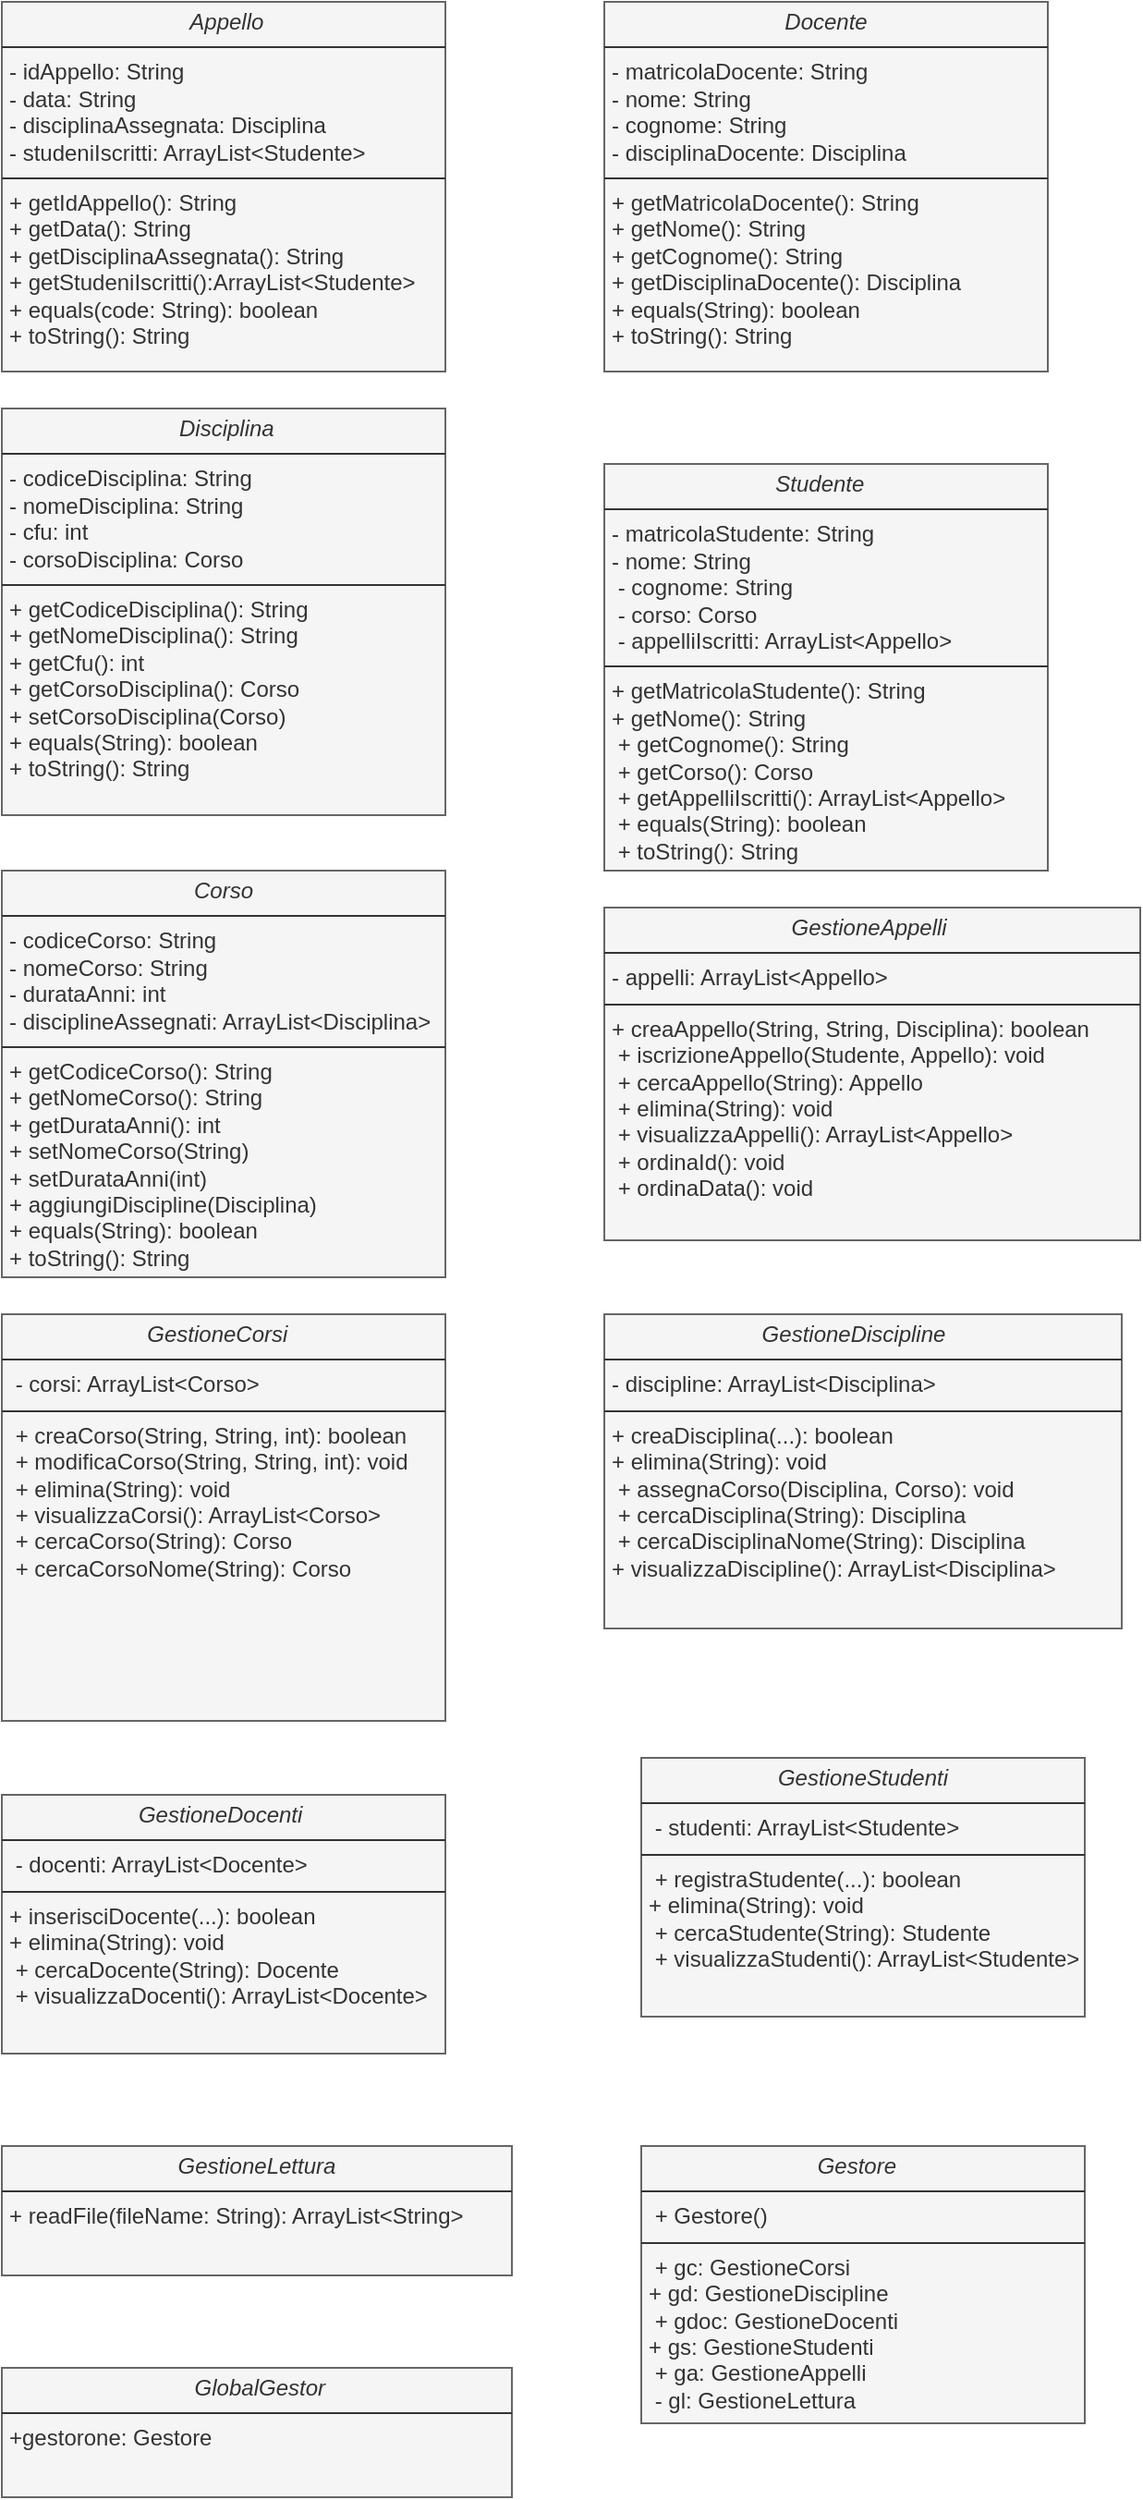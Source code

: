 <mxfile version="27.0.6">
  <diagram name="Pagina-1" id="hNrpmI5FZGsb8mZzmXqr">
    <mxGraphModel dx="1426" dy="777" grid="1" gridSize="10" guides="1" tooltips="1" connect="1" arrows="1" fold="1" page="1" pageScale="1" pageWidth="827" pageHeight="1169" math="0" shadow="0">
      <root>
        <mxCell id="0" />
        <mxCell id="1" parent="0" />
        <mxCell id="uAqttE5ETOKhs44yApdg-1" value="&lt;p style=&quot;margin:0px;margin-top:4px;text-align:center;&quot;&gt;&lt;i&gt;&amp;nbsp;Appello&lt;/i&gt;&lt;/p&gt;&lt;hr size=&quot;1&quot; style=&quot;border-style:solid;&quot;&gt;&lt;p style=&quot;margin:0px;margin-left:4px;&quot;&gt;&lt;span style=&quot;background-color: transparent; color: light-dark(rgb(51, 51, 51), rgb(193, 193, 193));&quot;&gt;- idAppello: String&lt;/span&gt;&lt;/p&gt;&lt;p style=&quot;margin: 0px 0px 0px 4px;&quot;&gt;- data: String&lt;/p&gt;&lt;p style=&quot;margin: 0px 0px 0px 4px;&quot;&gt;- disciplinaAssegnata: Disciplina&lt;/p&gt;&lt;p style=&quot;margin: 0px 0px 0px 4px;&quot;&gt;- studeniIscritti: ArrayList&amp;lt;Studente&amp;gt;&lt;/p&gt;&lt;hr size=&quot;1&quot; style=&quot;border-style:solid;&quot;&gt;&lt;p style=&quot;margin: 0px 0px 0px 4px;&quot;&gt;+ getIdAppello(): String&lt;/p&gt;&lt;p style=&quot;margin: 0px 0px 0px 4px;&quot;&gt;+ getData(): String&lt;/p&gt;&lt;p style=&quot;margin: 0px 0px 0px 4px;&quot;&gt;+ getDisciplinaAssegnata(): String&lt;/p&gt;&lt;p style=&quot;margin: 0px 0px 0px 4px;&quot;&gt;+ getStudeniIscritti():ArrayList&amp;lt;Studente&amp;gt;&lt;/p&gt;&lt;p style=&quot;margin: 0px 0px 0px 4px;&quot;&gt;+ equals(code: String): boolean&lt;/p&gt;&lt;p style=&quot;margin: 0px 0px 0px 4px;&quot;&gt;+ toString(): String&lt;/p&gt;" style="verticalAlign=top;align=left;overflow=fill;html=1;whiteSpace=wrap;fillColor=#f5f5f5;fontColor=#333333;strokeColor=#666666;" vertex="1" parent="1">
          <mxGeometry x="174" y="30" width="240" height="200" as="geometry" />
        </mxCell>
        <mxCell id="uAqttE5ETOKhs44yApdg-2" value="&lt;p style=&quot;margin:0px;margin-top:4px;text-align:center;&quot;&gt;&lt;i&gt;&amp;nbsp;Disciplina&lt;/i&gt;&lt;/p&gt;&lt;hr size=&quot;1&quot; style=&quot;border-style:solid;&quot;&gt;&lt;p style=&quot;margin:0px;margin-left:4px;&quot;&gt;- codiceDisciplina: String&lt;/p&gt;&lt;p style=&quot;margin:0px;margin-left:4px;&quot;&gt;- nomeDisciplina: String&lt;/p&gt;&lt;p style=&quot;margin:0px;margin-left:4px;&quot;&gt;- cfu: int&lt;/p&gt;&lt;p style=&quot;margin:0px;margin-left:4px;&quot;&gt;- corsoDisciplina: Corso&lt;/p&gt;&lt;hr size=&quot;1&quot; style=&quot;border-style:solid;&quot;&gt;&lt;p style=&quot;margin: 0px 0px 0px 4px;&quot;&gt;+ getCodiceDisciplina(): String&lt;/p&gt;&lt;p style=&quot;margin: 0px 0px 0px 4px;&quot;&gt;+ getNomeDisciplina(): String&lt;/p&gt;&lt;p style=&quot;margin: 0px 0px 0px 4px;&quot;&gt;+ getCfu(): int&lt;/p&gt;&lt;p style=&quot;margin: 0px 0px 0px 4px;&quot;&gt;+ getCorsoDisciplina(): Corso&lt;/p&gt;&lt;p style=&quot;margin: 0px 0px 0px 4px;&quot;&gt;+ setCorsoDisciplina(Corso)&lt;/p&gt;&lt;p style=&quot;margin: 0px 0px 0px 4px;&quot;&gt;+ equals(String): boolean&lt;/p&gt;&lt;p style=&quot;margin: 0px 0px 0px 4px;&quot;&gt;+ toString(): String&lt;/p&gt;" style="verticalAlign=top;align=left;overflow=fill;html=1;whiteSpace=wrap;fillColor=#f5f5f5;fontColor=#333333;strokeColor=#666666;" vertex="1" parent="1">
          <mxGeometry x="174" y="250" width="240" height="220" as="geometry" />
        </mxCell>
        <mxCell id="uAqttE5ETOKhs44yApdg-3" value="&lt;p style=&quot;margin:0px;margin-top:4px;text-align:center;&quot;&gt;&lt;i&gt;Corso&lt;/i&gt;&lt;/p&gt;&lt;hr size=&quot;1&quot; style=&quot;border-style:solid;&quot;&gt;&lt;p style=&quot;margin:0px;margin-left:4px;&quot;&gt;- codiceCorso: String&lt;/p&gt;&lt;p style=&quot;margin:0px;margin-left:4px;&quot;&gt;- nomeCorso: String&lt;/p&gt;&lt;p style=&quot;margin:0px;margin-left:4px;&quot;&gt;- durataAnni: int&lt;/p&gt;&lt;p style=&quot;margin:0px;margin-left:4px;&quot;&gt;- disciplineAssegnati: ArrayList&amp;lt;Disciplina&amp;gt;&lt;/p&gt;&lt;hr size=&quot;1&quot; style=&quot;border-style:solid;&quot;&gt;&lt;p style=&quot;margin: 0px 0px 0px 4px;&quot;&gt;+ getCodiceCorso(): String&lt;/p&gt;&lt;p style=&quot;margin: 0px 0px 0px 4px;&quot;&gt;+ getNomeCorso(): String&lt;/p&gt;&lt;p style=&quot;margin: 0px 0px 0px 4px;&quot;&gt;+ getDurataAnni(): int&lt;/p&gt;&lt;p style=&quot;margin: 0px 0px 0px 4px;&quot;&gt;+ setNomeCorso(String)&lt;/p&gt;&lt;p style=&quot;margin: 0px 0px 0px 4px;&quot;&gt;+ setDurataAnni(int)&lt;/p&gt;&lt;p style=&quot;margin: 0px 0px 0px 4px;&quot;&gt;+ aggiungiDiscipline(Disciplina)&lt;/p&gt;&lt;p style=&quot;margin: 0px 0px 0px 4px;&quot;&gt;+ equals(String): boolean&lt;/p&gt;&lt;p style=&quot;margin: 0px 0px 0px 4px;&quot;&gt;+ toString(): String&lt;/p&gt;" style="verticalAlign=top;align=left;overflow=fill;html=1;whiteSpace=wrap;fillColor=#f5f5f5;fontColor=#333333;strokeColor=#666666;" vertex="1" parent="1">
          <mxGeometry x="174" y="500" width="240" height="220" as="geometry" />
        </mxCell>
        <mxCell id="uAqttE5ETOKhs44yApdg-5" value="&lt;p style=&quot;margin:0px;margin-top:4px;text-align:center;&quot;&gt;&lt;i&gt;&amp;nbsp;&lt;/i&gt;&lt;span style=&quot;background-color: transparent; text-align: left;&quot;&gt;&lt;i&gt;Docente&amp;nbsp;&lt;/i&gt;&lt;/span&gt;&lt;/p&gt;&lt;hr size=&quot;1&quot; style=&quot;border-style:solid;&quot;&gt;&lt;p style=&quot;margin:0px;margin-left:4px;&quot;&gt;- matricolaDocente: String&lt;/p&gt;&lt;p style=&quot;margin:0px;margin-left:4px;&quot;&gt;- nome: String&lt;/p&gt;&lt;p style=&quot;margin:0px;margin-left:4px;&quot;&gt;- cognome: String&lt;/p&gt;&lt;p style=&quot;margin:0px;margin-left:4px;&quot;&gt;- disciplinaDocente: Disciplina&lt;/p&gt;&lt;hr size=&quot;1&quot; style=&quot;border-style:solid;&quot;&gt;&lt;p style=&quot;margin: 0px 0px 0px 4px;&quot;&gt;+ getMatricolaDocente(): String&lt;/p&gt;&lt;p style=&quot;margin: 0px 0px 0px 4px;&quot;&gt;+ getNome(): String&lt;/p&gt;&lt;p style=&quot;margin: 0px 0px 0px 4px;&quot;&gt;+ getCognome(): String&lt;/p&gt;&lt;p style=&quot;margin: 0px 0px 0px 4px;&quot;&gt;+ getDisciplinaDocente(): Disciplina&lt;/p&gt;&lt;p style=&quot;margin: 0px 0px 0px 4px;&quot;&gt;+ equals(String): boolean&lt;/p&gt;&lt;p style=&quot;margin: 0px 0px 0px 4px;&quot;&gt;+ toString(): String&lt;/p&gt;" style="verticalAlign=top;align=left;overflow=fill;html=1;whiteSpace=wrap;fillColor=#f5f5f5;fontColor=#333333;strokeColor=#666666;" vertex="1" parent="1">
          <mxGeometry x="500" y="30" width="240" height="200" as="geometry" />
        </mxCell>
        <mxCell id="uAqttE5ETOKhs44yApdg-6" value="&lt;p style=&quot;margin:0px;margin-top:4px;text-align:center;&quot;&gt;&lt;i&gt;&amp;nbsp;Studente&amp;nbsp; &amp;nbsp;&lt;/i&gt;&lt;/p&gt;&lt;hr size=&quot;1&quot; style=&quot;border-style:solid;&quot;&gt;&lt;p style=&quot;margin:0px;margin-left:4px;&quot;&gt;- matricolaStudente: String&lt;/p&gt;&lt;p style=&quot;margin:0px;margin-left:4px;&quot;&gt;- nome: String&lt;/p&gt;&lt;p style=&quot;margin:0px;margin-left:4px;&quot;&gt;&amp;nbsp;- cognome: String&lt;/p&gt;&lt;p style=&quot;margin:0px;margin-left:4px;&quot;&gt;&amp;nbsp;- corso: Corso&lt;/p&gt;&lt;p style=&quot;margin:0px;margin-left:4px;&quot;&gt;&amp;nbsp;- appelliIscritti: ArrayList&amp;lt;Appello&amp;gt;&lt;/p&gt;&lt;hr size=&quot;1&quot; style=&quot;border-style:solid;&quot;&gt;&lt;p style=&quot;margin: 0px 0px 0px 4px;&quot;&gt;+ getMatricolaStudente(): String&lt;/p&gt;&lt;p style=&quot;margin: 0px 0px 0px 4px;&quot;&gt;+ getNome(): String&lt;/p&gt;&lt;p style=&quot;margin: 0px 0px 0px 4px;&quot;&gt;&amp;nbsp;+ getCognome(): String&lt;/p&gt;&lt;p style=&quot;margin: 0px 0px 0px 4px;&quot;&gt;&amp;nbsp;+ getCorso(): Corso&lt;/p&gt;&lt;p style=&quot;margin: 0px 0px 0px 4px;&quot;&gt;&amp;nbsp;+ getAppelliIscritti(): ArrayList&amp;lt;Appello&amp;gt;&lt;/p&gt;&lt;p style=&quot;margin: 0px 0px 0px 4px;&quot;&gt;&amp;nbsp;+ equals(String): boolean&lt;/p&gt;&lt;p style=&quot;margin: 0px 0px 0px 4px;&quot;&gt;&amp;nbsp;+ toString(): String&lt;/p&gt;" style="verticalAlign=top;align=left;overflow=fill;html=1;whiteSpace=wrap;fillColor=#f5f5f5;fontColor=#333333;strokeColor=#666666;" vertex="1" parent="1">
          <mxGeometry x="500" y="280" width="240" height="220" as="geometry" />
        </mxCell>
        <mxCell id="uAqttE5ETOKhs44yApdg-7" value="&lt;p style=&quot;margin:0px;margin-top:4px;text-align:center;&quot;&gt;&lt;i&gt;GestioneAppelli&amp;nbsp;&lt;/i&gt;&lt;/p&gt;&lt;hr size=&quot;1&quot; style=&quot;border-style:solid;&quot;&gt;&lt;p style=&quot;margin:0px;margin-left:4px;&quot;&gt;- appelli: ArrayList&amp;lt;Appello&amp;gt;&lt;/p&gt;&lt;hr size=&quot;1&quot; style=&quot;border-style:solid;&quot;&gt;&lt;p style=&quot;margin: 0px 0px 0px 4px;&quot;&gt;+ creaAppello(String, String, Disciplina): boolean&lt;/p&gt;&lt;p style=&quot;margin: 0px 0px 0px 4px;&quot;&gt;&amp;nbsp;+ iscrizioneAppello(Studente, Appello): void&lt;/p&gt;&lt;p style=&quot;margin: 0px 0px 0px 4px;&quot;&gt;&amp;nbsp;+ cercaAppello(String): Appello&lt;/p&gt;&lt;p style=&quot;margin: 0px 0px 0px 4px;&quot;&gt;&amp;nbsp;+ elimina(String): void&lt;/p&gt;&lt;p style=&quot;margin: 0px 0px 0px 4px;&quot;&gt;&amp;nbsp;+ visualizzaAppelli(): ArrayList&amp;lt;Appello&amp;gt;&lt;/p&gt;&lt;p style=&quot;margin: 0px 0px 0px 4px;&quot;&gt;&amp;nbsp;+ ordinaId(): void&lt;/p&gt;&lt;p style=&quot;margin: 0px 0px 0px 4px;&quot;&gt;&amp;nbsp;+ ordinaData(): void&lt;/p&gt;" style="verticalAlign=top;align=left;overflow=fill;html=1;whiteSpace=wrap;fillColor=#f5f5f5;fontColor=#333333;strokeColor=#666666;" vertex="1" parent="1">
          <mxGeometry x="500" y="520" width="290" height="180" as="geometry" />
        </mxCell>
        <mxCell id="uAqttE5ETOKhs44yApdg-8" value="&lt;p style=&quot;text-align: center; margin: 4px 0px 0px;&quot;&gt;&lt;span style=&quot;background-color: transparent; text-align: left;&quot;&gt;&lt;i&gt;GestioneCorsi&amp;nbsp;&lt;/i&gt;&lt;/span&gt;&lt;i&gt;&amp;nbsp;&lt;/i&gt;&lt;/p&gt;&lt;hr size=&quot;1&quot; style=&quot;border-style:solid;&quot;&gt;&lt;p style=&quot;margin:0px;margin-left:4px;&quot;&gt;&amp;nbsp;- corsi: ArrayList&amp;lt;Corso&amp;gt;&lt;/p&gt;&lt;hr size=&quot;1&quot; style=&quot;border-style:solid;&quot;&gt;&lt;p style=&quot;margin: 0px 0px 0px 4px;&quot;&gt;&amp;nbsp;+ creaCorso(String, String, int): boolean&lt;/p&gt;&lt;p style=&quot;margin: 0px 0px 0px 4px;&quot;&gt;&amp;nbsp;+ modificaCorso(String, String, int): void&lt;/p&gt;&lt;p style=&quot;margin: 0px 0px 0px 4px;&quot;&gt;&amp;nbsp;+ elimina(String): void&lt;/p&gt;&lt;p style=&quot;margin: 0px 0px 0px 4px;&quot;&gt;&amp;nbsp;+ visualizzaCorsi(): ArrayList&amp;lt;Corso&amp;gt;&lt;/p&gt;&lt;p style=&quot;margin: 0px 0px 0px 4px;&quot;&gt;&amp;nbsp;+ cercaCorso(String): Corso&lt;/p&gt;&lt;p style=&quot;margin: 0px 0px 0px 4px;&quot;&gt;&amp;nbsp;+ cercaCorsoNome(String): Corso&lt;/p&gt;" style="verticalAlign=top;align=left;overflow=fill;html=1;whiteSpace=wrap;fillColor=#f5f5f5;fontColor=#333333;strokeColor=#666666;" vertex="1" parent="1">
          <mxGeometry x="174" y="740" width="240" height="220" as="geometry" />
        </mxCell>
        <mxCell id="uAqttE5ETOKhs44yApdg-9" value="&lt;p style=&quot;margin:0px;margin-top:4px;text-align:center;&quot;&gt;&lt;i&gt;&amp;nbsp;&amp;nbsp;GestioneDiscipline&amp;nbsp; &amp;nbsp;&amp;nbsp;&amp;nbsp;&lt;/i&gt;&lt;/p&gt;&lt;hr size=&quot;1&quot; style=&quot;border-style:solid;&quot;&gt;&lt;p style=&quot;margin:0px;margin-left:4px;&quot;&gt;- discipline: ArrayList&amp;lt;Disciplina&amp;gt;&lt;/p&gt;&lt;hr size=&quot;1&quot; style=&quot;border-style:solid;&quot;&gt;&lt;p style=&quot;margin: 0px 0px 0px 4px;&quot;&gt;+ creaDisciplina(...): boolean&lt;/p&gt;&lt;p style=&quot;margin: 0px 0px 0px 4px;&quot;&gt;+ elimina(String): void&lt;/p&gt;&lt;p style=&quot;margin: 0px 0px 0px 4px;&quot;&gt;&amp;nbsp;+ assegnaCorso(Disciplina, Corso): void&lt;/p&gt;&lt;p style=&quot;margin: 0px 0px 0px 4px;&quot;&gt;&amp;nbsp;+ cercaDisciplina(String): Disciplina&lt;/p&gt;&lt;p style=&quot;margin: 0px 0px 0px 4px;&quot;&gt;&amp;nbsp;+ cercaDisciplinaNome(String): Disciplina&lt;/p&gt;&lt;p style=&quot;margin: 0px 0px 0px 4px;&quot;&gt;+ visualizzaDiscipline(): ArrayList&amp;lt;Disciplina&amp;gt;&lt;/p&gt;" style="verticalAlign=top;align=left;overflow=fill;html=1;whiteSpace=wrap;fillColor=#f5f5f5;fontColor=#333333;strokeColor=#666666;" vertex="1" parent="1">
          <mxGeometry x="500" y="740" width="280" height="170" as="geometry" />
        </mxCell>
        <mxCell id="uAqttE5ETOKhs44yApdg-10" value="&lt;p style=&quot;text-align: center; margin: 4px 0px 0px;&quot;&gt;&lt;i&gt;GestioneDocenti&amp;nbsp;&lt;/i&gt;&lt;/p&gt;&lt;hr size=&quot;1&quot; style=&quot;border-style:solid;&quot;&gt;&lt;p style=&quot;margin:0px;margin-left:4px;&quot;&gt;&amp;nbsp;- docenti: ArrayList&amp;lt;Docente&amp;gt;&lt;/p&gt;&lt;hr size=&quot;1&quot; style=&quot;border-style:solid;&quot;&gt;&lt;p style=&quot;margin: 0px 0px 0px 4px;&quot;&gt;+ inserisciDocente(...): boolean&lt;/p&gt;&lt;p style=&quot;margin: 0px 0px 0px 4px;&quot;&gt;+ elimina(String): void&lt;/p&gt;&lt;p style=&quot;margin: 0px 0px 0px 4px;&quot;&gt;&amp;nbsp;+ cercaDocente(String): Docente&lt;/p&gt;&lt;p style=&quot;margin: 0px 0px 0px 4px;&quot;&gt;&amp;nbsp;+ visualizzaDocenti(): ArrayList&amp;lt;Docente&amp;gt;&lt;/p&gt;" style="verticalAlign=top;align=left;overflow=fill;html=1;whiteSpace=wrap;fillColor=#f5f5f5;fontColor=#333333;strokeColor=#666666;" vertex="1" parent="1">
          <mxGeometry x="174" y="1000" width="240" height="140" as="geometry" />
        </mxCell>
        <mxCell id="uAqttE5ETOKhs44yApdg-11" value="&lt;p style=&quot;text-align: center; margin: 4px 0px 0px;&quot;&gt;&lt;i&gt;GestioneStudenti&lt;/i&gt;&lt;/p&gt;&lt;hr size=&quot;1&quot; style=&quot;border-style:solid;&quot;&gt;&lt;p style=&quot;margin:0px;margin-left:4px;&quot;&gt;&amp;nbsp;- studenti: ArrayList&amp;lt;Studente&amp;gt;&lt;/p&gt;&lt;hr size=&quot;1&quot; style=&quot;border-style:solid;&quot;&gt;&lt;p style=&quot;margin: 0px 0px 0px 4px;&quot;&gt;&amp;nbsp;+ registraStudente(...): boolean&lt;/p&gt;&lt;p style=&quot;margin: 0px 0px 0px 4px;&quot;&gt;+ elimina(String): void&lt;/p&gt;&lt;p style=&quot;margin: 0px 0px 0px 4px;&quot;&gt;&amp;nbsp;+ cercaStudente(String): Studente&lt;/p&gt;&lt;p style=&quot;margin: 0px 0px 0px 4px;&quot;&gt;&amp;nbsp;+ visualizzaStudenti(): ArrayList&amp;lt;Studente&amp;gt;&lt;/p&gt;" style="verticalAlign=top;align=left;overflow=fill;html=1;whiteSpace=wrap;fillColor=#f5f5f5;fontColor=#333333;strokeColor=#666666;" vertex="1" parent="1">
          <mxGeometry x="520" y="980" width="240" height="140" as="geometry" />
        </mxCell>
        <mxCell id="uAqttE5ETOKhs44yApdg-12" value="&lt;p style=&quot;text-align: center; margin: 4px 0px 0px;&quot;&gt;&lt;i&gt;GestioneLettura&lt;/i&gt;&lt;/p&gt;&lt;hr size=&quot;1&quot; style=&quot;border-style:solid;&quot;&gt;&lt;p style=&quot;margin:0px;margin-left:4px;&quot;&gt;&lt;/p&gt;&lt;p style=&quot;margin: 0px 0px 0px 4px;&quot;&gt;&lt;span style=&quot;background-color: transparent;&quot;&gt;+ readFile(fileName: String): ArrayList&amp;lt;String&amp;gt;&lt;/span&gt;&lt;/p&gt;" style="verticalAlign=top;align=left;overflow=fill;html=1;whiteSpace=wrap;fillColor=#f5f5f5;fontColor=#333333;strokeColor=#666666;" vertex="1" parent="1">
          <mxGeometry x="174" y="1190" width="276" height="70" as="geometry" />
        </mxCell>
        <mxCell id="uAqttE5ETOKhs44yApdg-13" value="&lt;p style=&quot;text-align: center; margin: 4px 0px 0px;&quot;&gt;&lt;i&gt;Gestore&amp;nbsp;&amp;nbsp;&lt;/i&gt;&lt;/p&gt;&lt;hr size=&quot;1&quot; style=&quot;border-style:solid;&quot;&gt;&lt;p style=&quot;margin:0px;margin-left:4px;&quot;&gt;&amp;nbsp;+ Gestore()&lt;/p&gt;&lt;hr size=&quot;1&quot; style=&quot;border-style:solid;&quot;&gt;&lt;p style=&quot;margin: 0px 0px 0px 4px;&quot;&gt;&amp;nbsp;+ gc: GestioneCorsi&lt;/p&gt;&lt;p style=&quot;margin: 0px 0px 0px 4px;&quot;&gt;+ gd: GestioneDiscipline&lt;/p&gt;&lt;p style=&quot;margin: 0px 0px 0px 4px;&quot;&gt;&amp;nbsp;+ gdoc: GestioneDocenti&lt;/p&gt;&lt;p style=&quot;margin: 0px 0px 0px 4px;&quot;&gt;+ gs: GestioneStudenti&lt;/p&gt;&lt;p style=&quot;margin: 0px 0px 0px 4px;&quot;&gt;&amp;nbsp;+ ga: GestioneAppelli&lt;/p&gt;&lt;p style=&quot;margin: 0px 0px 0px 4px;&quot;&gt;&amp;nbsp;- gl: GestioneLettura&lt;/p&gt;" style="verticalAlign=top;align=left;overflow=fill;html=1;whiteSpace=wrap;fillColor=#f5f5f5;fontColor=#333333;strokeColor=#666666;" vertex="1" parent="1">
          <mxGeometry x="520" y="1190" width="240" height="150" as="geometry" />
        </mxCell>
        <mxCell id="uAqttE5ETOKhs44yApdg-14" value="&lt;p style=&quot;text-align: center; margin: 4px 0px 0px;&quot;&gt;&lt;i&gt;&amp;nbsp;GlobalGestor&lt;/i&gt;&lt;/p&gt;&lt;hr size=&quot;1&quot; style=&quot;border-style:solid;&quot;&gt;&lt;p style=&quot;margin:0px;margin-left:4px;&quot;&gt;&lt;/p&gt;&lt;p style=&quot;margin: 0px 0px 0px 4px;&quot;&gt;+gestorone: Gestore&amp;nbsp;&lt;/p&gt;" style="verticalAlign=top;align=left;overflow=fill;html=1;whiteSpace=wrap;fillColor=#f5f5f5;fontColor=#333333;strokeColor=#666666;" vertex="1" parent="1">
          <mxGeometry x="174" y="1310" width="276" height="70" as="geometry" />
        </mxCell>
      </root>
    </mxGraphModel>
  </diagram>
</mxfile>
